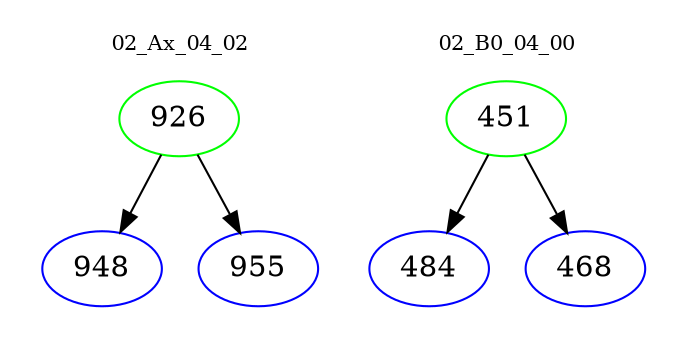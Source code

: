 digraph{
subgraph cluster_0 {
color = white
label = "02_Ax_04_02";
fontsize=10;
T0_926 [label="926", color="green"]
T0_926 -> T0_948 [color="black"]
T0_948 [label="948", color="blue"]
T0_926 -> T0_955 [color="black"]
T0_955 [label="955", color="blue"]
}
subgraph cluster_1 {
color = white
label = "02_B0_04_00";
fontsize=10;
T1_451 [label="451", color="green"]
T1_451 -> T1_484 [color="black"]
T1_484 [label="484", color="blue"]
T1_451 -> T1_468 [color="black"]
T1_468 [label="468", color="blue"]
}
}
